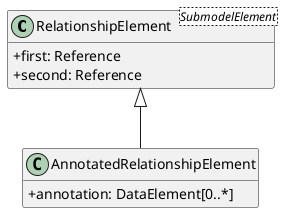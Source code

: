 @startuml
skinparam classAttributeIconSize 0
hide methods

class RelationshipElement<SubmodelElement> {
  +first: Reference
  +second: Reference
}
class AnnotatedRelationshipElement {
  +annotation: DataElement[0..*]
}
RelationshipElement <|-- AnnotatedRelationshipElement
@enduml